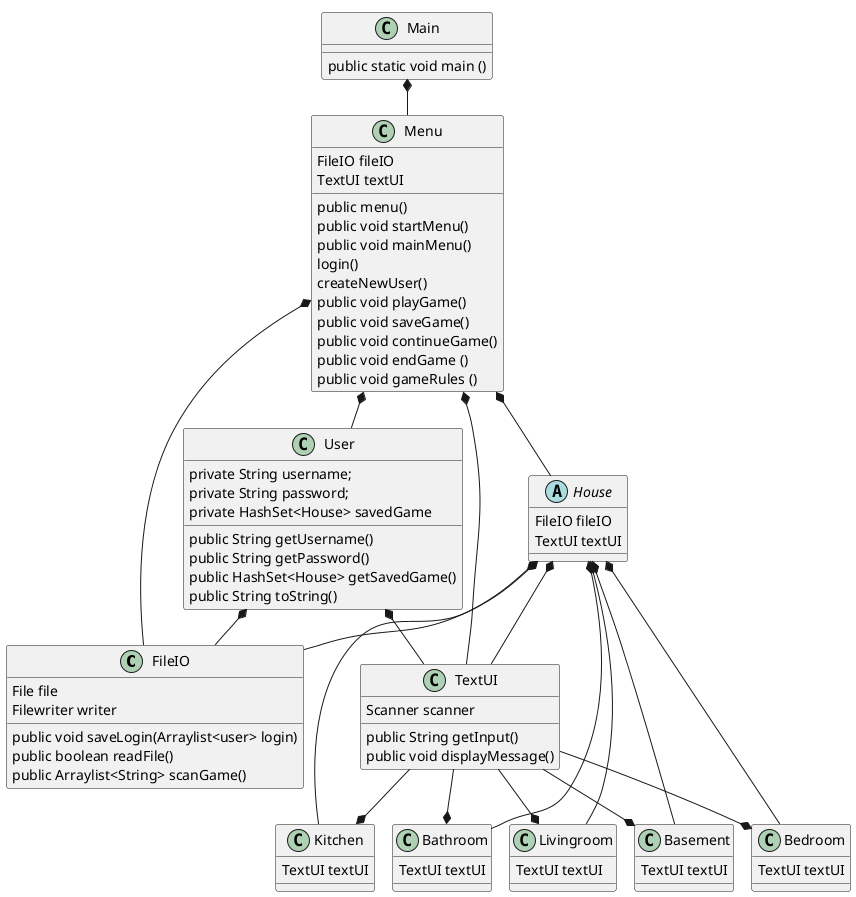 @startuml
'https://plantuml.com/class-diagram
!pragma layout smetana

class FileIO
class Bedroom
class Kitchen
class Bathroom
class Livingroom
class Basement
Abstract Class House
class TextUI
class User
class Menu
class Main



Main *-- Menu
Menu *-- User
Menu *-- House
Menu *-- FileIO
Menu *-- TextUI
User *-- FileIO
User *-- TextUI
House *-- FileIO
House *-- TextUI
House *-- Kitchen
House *-- Bathroom
House *-- Livingroom
House *-- Basement
House *-- Bedroom
TextUI --* Kitchen
TextUI --* Bathroom
TextUI --* Livingroom
TextUI --* Basement
TextUI --* Bedroom




class TextUI
{
Scanner scanner

public String getInput()
public void displayMessage()
}

class FileIO {
File file
Filewriter writer
public void saveLogin(Arraylist<user> login)
public boolean readFile()
public Arraylist<String> scanGame()
}

class Main {
public static void main ()
}


Abstract class House {
FileIO fileIO
TextUI textUI
}


class User{
private String username;
private String password;
private HashSet<House> savedGame
public String getUsername()
public String getPassword()
public HashSet<House> getSavedGame()
public String toString()

}

class Menu {
FileIO fileIO
TextUI textUI
public menu()
public void startMenu()
public void mainMenu()
login()
createNewUser()
public void playGame()
public void saveGame()
public void continueGame()
public void endGame ()
public void gameRules ()
}


class Kitchen {
TextUI textUI
}

class Bathroom {
TextUI textUI

}

class Basement {
TextUI textUI

}

class Bedroom {
TextUI textUI

}

class Livingroom {
TextUI textUI
}


@enduml